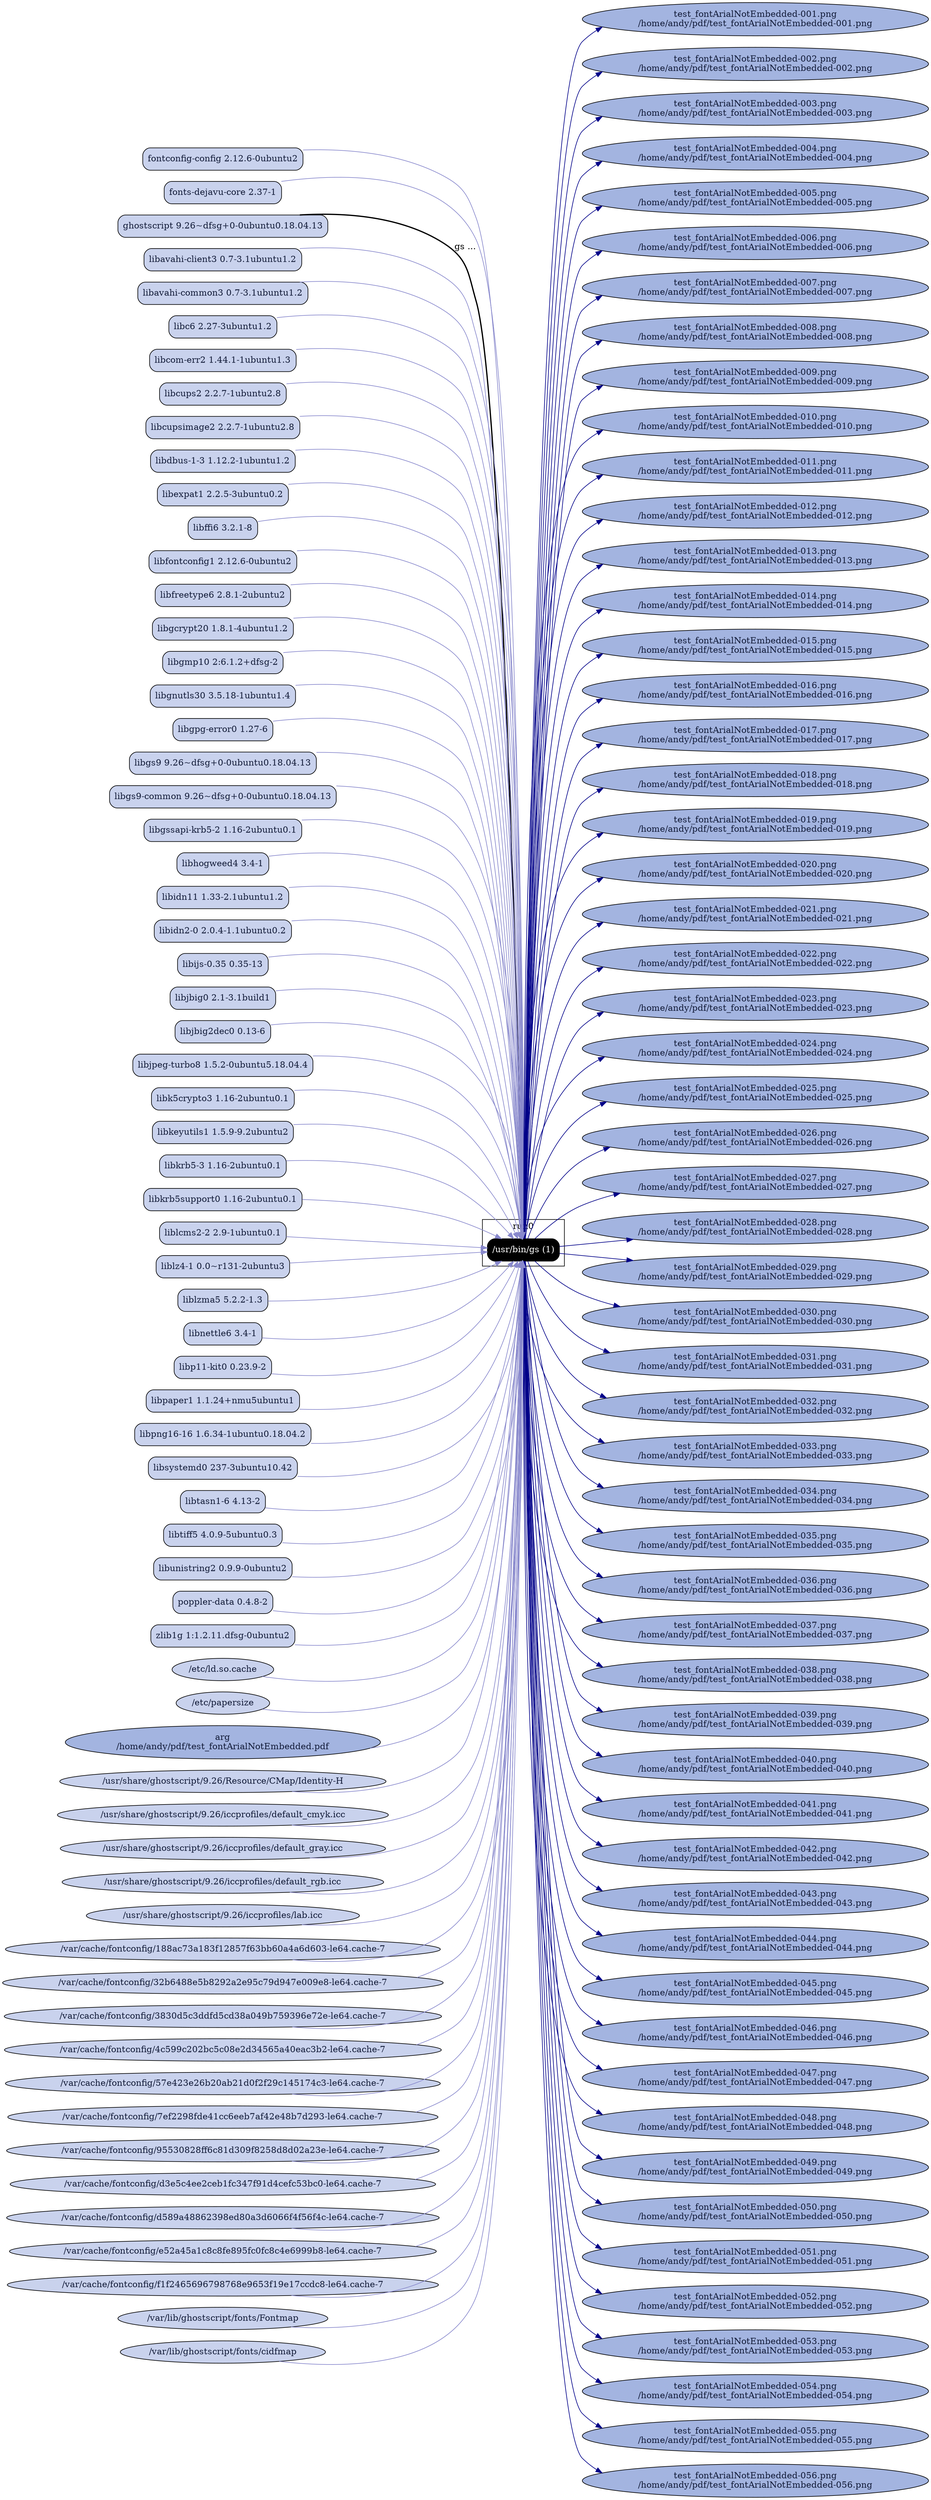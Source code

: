 digraph G {
    rankdir=LR;

    /* programs */
    node [shape=box fontcolor=white fillcolor=black style="filled,rounded"];
    subgraph cluster_run0 {
        label="run0";
        prog0 [label="/usr/bin/gs (1)"];
    }

    node [shape=ellipse fontcolor="#131C39" fillcolor="#C9D2ED"];

    /* system packages */
    "pkg fontconfig-config" [shape=box,label="fontconfig-config 2.12.6-0ubuntu2"];
    "pkg fonts-dejavu-core" [shape=box,label="fonts-dejavu-core 2.37-1"];
    "pkg ghostscript" [shape=box,label="ghostscript 9.26~dfsg+0-0ubuntu0.18.04.13"];
    "pkg libavahi-client3" [shape=box,label="libavahi-client3 0.7-3.1ubuntu1.2"];
    "pkg libavahi-common3" [shape=box,label="libavahi-common3 0.7-3.1ubuntu1.2"];
    "pkg libc6" [shape=box,label="libc6 2.27-3ubuntu1.2"];
    "pkg libcom-err2" [shape=box,label="libcom-err2 1.44.1-1ubuntu1.3"];
    "pkg libcups2" [shape=box,label="libcups2 2.2.7-1ubuntu2.8"];
    "pkg libcupsimage2" [shape=box,label="libcupsimage2 2.2.7-1ubuntu2.8"];
    "pkg libdbus-1-3" [shape=box,label="libdbus-1-3 1.12.2-1ubuntu1.2"];
    "pkg libexpat1" [shape=box,label="libexpat1 2.2.5-3ubuntu0.2"];
    "pkg libffi6" [shape=box,label="libffi6 3.2.1-8"];
    "pkg libfontconfig1" [shape=box,label="libfontconfig1 2.12.6-0ubuntu2"];
    "pkg libfreetype6" [shape=box,label="libfreetype6 2.8.1-2ubuntu2"];
    "pkg libgcrypt20" [shape=box,label="libgcrypt20 1.8.1-4ubuntu1.2"];
    "pkg libgmp10" [shape=box,label="libgmp10 2:6.1.2+dfsg-2"];
    "pkg libgnutls30" [shape=box,label="libgnutls30 3.5.18-1ubuntu1.4"];
    "pkg libgpg-error0" [shape=box,label="libgpg-error0 1.27-6"];
    "pkg libgs9" [shape=box,label="libgs9 9.26~dfsg+0-0ubuntu0.18.04.13"];
    "pkg libgs9-common" [shape=box,label="libgs9-common 9.26~dfsg+0-0ubuntu0.18.04.13"];
    "pkg libgssapi-krb5-2" [shape=box,label="libgssapi-krb5-2 1.16-2ubuntu0.1"];
    "pkg libhogweed4" [shape=box,label="libhogweed4 3.4-1"];
    "pkg libidn11" [shape=box,label="libidn11 1.33-2.1ubuntu1.2"];
    "pkg libidn2-0" [shape=box,label="libidn2-0 2.0.4-1.1ubuntu0.2"];
    "pkg libijs-0.35" [shape=box,label="libijs-0.35 0.35-13"];
    "pkg libjbig0" [shape=box,label="libjbig0 2.1-3.1build1"];
    "pkg libjbig2dec0" [shape=box,label="libjbig2dec0 0.13-6"];
    "pkg libjpeg-turbo8" [shape=box,label="libjpeg-turbo8 1.5.2-0ubuntu5.18.04.4"];
    "pkg libk5crypto3" [shape=box,label="libk5crypto3 1.16-2ubuntu0.1"];
    "pkg libkeyutils1" [shape=box,label="libkeyutils1 1.5.9-9.2ubuntu2"];
    "pkg libkrb5-3" [shape=box,label="libkrb5-3 1.16-2ubuntu0.1"];
    "pkg libkrb5support0" [shape=box,label="libkrb5support0 1.16-2ubuntu0.1"];
    "pkg liblcms2-2" [shape=box,label="liblcms2-2 2.9-1ubuntu0.1"];
    "pkg liblz4-1" [shape=box,label="liblz4-1 0.0~r131-2ubuntu3"];
    "pkg liblzma5" [shape=box,label="liblzma5 5.2.2-1.3"];
    "pkg libnettle6" [shape=box,label="libnettle6 3.4-1"];
    "pkg libp11-kit0" [shape=box,label="libp11-kit0 0.23.9-2"];
    "pkg libpaper1" [shape=box,label="libpaper1 1.1.24+nmu5ubuntu1"];
    "pkg libpng16-16" [shape=box,label="libpng16-16 1.6.34-1ubuntu0.18.04.2"];
    "pkg libsystemd0" [shape=box,label="libsystemd0 237-3ubuntu10.42"];
    "pkg libtasn1-6" [shape=box,label="libtasn1-6 4.13-2"];
    "pkg libtiff5" [shape=box,label="libtiff5 4.0.9-5ubuntu0.3"];
    "pkg libunistring2" [shape=box,label="libunistring2 0.9.9-0ubuntu2"];
    "pkg poppler-data" [shape=box,label="poppler-data 0.4.8-2"];
    "pkg zlib1g" [shape=box,label="zlib1g 1:1.2.11.dfsg-0ubuntu2"];

    /* other files */
    "/etc/ld.so.cache";
    "/etc/papersize";
    "/home/andy/pdf/test_fontArialNotEmbedded-001.png" [fillcolor="#A3B4E0", label="test_fontArialNotEmbedded-001.png\n/home/andy/pdf/test_fontArialNotEmbedded-001.png"];
    "/home/andy/pdf/test_fontArialNotEmbedded-002.png" [fillcolor="#A3B4E0", label="test_fontArialNotEmbedded-002.png\n/home/andy/pdf/test_fontArialNotEmbedded-002.png"];
    "/home/andy/pdf/test_fontArialNotEmbedded-003.png" [fillcolor="#A3B4E0", label="test_fontArialNotEmbedded-003.png\n/home/andy/pdf/test_fontArialNotEmbedded-003.png"];
    "/home/andy/pdf/test_fontArialNotEmbedded-004.png" [fillcolor="#A3B4E0", label="test_fontArialNotEmbedded-004.png\n/home/andy/pdf/test_fontArialNotEmbedded-004.png"];
    "/home/andy/pdf/test_fontArialNotEmbedded-005.png" [fillcolor="#A3B4E0", label="test_fontArialNotEmbedded-005.png\n/home/andy/pdf/test_fontArialNotEmbedded-005.png"];
    "/home/andy/pdf/test_fontArialNotEmbedded-006.png" [fillcolor="#A3B4E0", label="test_fontArialNotEmbedded-006.png\n/home/andy/pdf/test_fontArialNotEmbedded-006.png"];
    "/home/andy/pdf/test_fontArialNotEmbedded-007.png" [fillcolor="#A3B4E0", label="test_fontArialNotEmbedded-007.png\n/home/andy/pdf/test_fontArialNotEmbedded-007.png"];
    "/home/andy/pdf/test_fontArialNotEmbedded-008.png" [fillcolor="#A3B4E0", label="test_fontArialNotEmbedded-008.png\n/home/andy/pdf/test_fontArialNotEmbedded-008.png"];
    "/home/andy/pdf/test_fontArialNotEmbedded-009.png" [fillcolor="#A3B4E0", label="test_fontArialNotEmbedded-009.png\n/home/andy/pdf/test_fontArialNotEmbedded-009.png"];
    "/home/andy/pdf/test_fontArialNotEmbedded-010.png" [fillcolor="#A3B4E0", label="test_fontArialNotEmbedded-010.png\n/home/andy/pdf/test_fontArialNotEmbedded-010.png"];
    "/home/andy/pdf/test_fontArialNotEmbedded-011.png" [fillcolor="#A3B4E0", label="test_fontArialNotEmbedded-011.png\n/home/andy/pdf/test_fontArialNotEmbedded-011.png"];
    "/home/andy/pdf/test_fontArialNotEmbedded-012.png" [fillcolor="#A3B4E0", label="test_fontArialNotEmbedded-012.png\n/home/andy/pdf/test_fontArialNotEmbedded-012.png"];
    "/home/andy/pdf/test_fontArialNotEmbedded-013.png" [fillcolor="#A3B4E0", label="test_fontArialNotEmbedded-013.png\n/home/andy/pdf/test_fontArialNotEmbedded-013.png"];
    "/home/andy/pdf/test_fontArialNotEmbedded-014.png" [fillcolor="#A3B4E0", label="test_fontArialNotEmbedded-014.png\n/home/andy/pdf/test_fontArialNotEmbedded-014.png"];
    "/home/andy/pdf/test_fontArialNotEmbedded-015.png" [fillcolor="#A3B4E0", label="test_fontArialNotEmbedded-015.png\n/home/andy/pdf/test_fontArialNotEmbedded-015.png"];
    "/home/andy/pdf/test_fontArialNotEmbedded-016.png" [fillcolor="#A3B4E0", label="test_fontArialNotEmbedded-016.png\n/home/andy/pdf/test_fontArialNotEmbedded-016.png"];
    "/home/andy/pdf/test_fontArialNotEmbedded-017.png" [fillcolor="#A3B4E0", label="test_fontArialNotEmbedded-017.png\n/home/andy/pdf/test_fontArialNotEmbedded-017.png"];
    "/home/andy/pdf/test_fontArialNotEmbedded-018.png" [fillcolor="#A3B4E0", label="test_fontArialNotEmbedded-018.png\n/home/andy/pdf/test_fontArialNotEmbedded-018.png"];
    "/home/andy/pdf/test_fontArialNotEmbedded-019.png" [fillcolor="#A3B4E0", label="test_fontArialNotEmbedded-019.png\n/home/andy/pdf/test_fontArialNotEmbedded-019.png"];
    "/home/andy/pdf/test_fontArialNotEmbedded-020.png" [fillcolor="#A3B4E0", label="test_fontArialNotEmbedded-020.png\n/home/andy/pdf/test_fontArialNotEmbedded-020.png"];
    "/home/andy/pdf/test_fontArialNotEmbedded-021.png" [fillcolor="#A3B4E0", label="test_fontArialNotEmbedded-021.png\n/home/andy/pdf/test_fontArialNotEmbedded-021.png"];
    "/home/andy/pdf/test_fontArialNotEmbedded-022.png" [fillcolor="#A3B4E0", label="test_fontArialNotEmbedded-022.png\n/home/andy/pdf/test_fontArialNotEmbedded-022.png"];
    "/home/andy/pdf/test_fontArialNotEmbedded-023.png" [fillcolor="#A3B4E0", label="test_fontArialNotEmbedded-023.png\n/home/andy/pdf/test_fontArialNotEmbedded-023.png"];
    "/home/andy/pdf/test_fontArialNotEmbedded-024.png" [fillcolor="#A3B4E0", label="test_fontArialNotEmbedded-024.png\n/home/andy/pdf/test_fontArialNotEmbedded-024.png"];
    "/home/andy/pdf/test_fontArialNotEmbedded-025.png" [fillcolor="#A3B4E0", label="test_fontArialNotEmbedded-025.png\n/home/andy/pdf/test_fontArialNotEmbedded-025.png"];
    "/home/andy/pdf/test_fontArialNotEmbedded-026.png" [fillcolor="#A3B4E0", label="test_fontArialNotEmbedded-026.png\n/home/andy/pdf/test_fontArialNotEmbedded-026.png"];
    "/home/andy/pdf/test_fontArialNotEmbedded-027.png" [fillcolor="#A3B4E0", label="test_fontArialNotEmbedded-027.png\n/home/andy/pdf/test_fontArialNotEmbedded-027.png"];
    "/home/andy/pdf/test_fontArialNotEmbedded-028.png" [fillcolor="#A3B4E0", label="test_fontArialNotEmbedded-028.png\n/home/andy/pdf/test_fontArialNotEmbedded-028.png"];
    "/home/andy/pdf/test_fontArialNotEmbedded-029.png" [fillcolor="#A3B4E0", label="test_fontArialNotEmbedded-029.png\n/home/andy/pdf/test_fontArialNotEmbedded-029.png"];
    "/home/andy/pdf/test_fontArialNotEmbedded-030.png" [fillcolor="#A3B4E0", label="test_fontArialNotEmbedded-030.png\n/home/andy/pdf/test_fontArialNotEmbedded-030.png"];
    "/home/andy/pdf/test_fontArialNotEmbedded-031.png" [fillcolor="#A3B4E0", label="test_fontArialNotEmbedded-031.png\n/home/andy/pdf/test_fontArialNotEmbedded-031.png"];
    "/home/andy/pdf/test_fontArialNotEmbedded-032.png" [fillcolor="#A3B4E0", label="test_fontArialNotEmbedded-032.png\n/home/andy/pdf/test_fontArialNotEmbedded-032.png"];
    "/home/andy/pdf/test_fontArialNotEmbedded-033.png" [fillcolor="#A3B4E0", label="test_fontArialNotEmbedded-033.png\n/home/andy/pdf/test_fontArialNotEmbedded-033.png"];
    "/home/andy/pdf/test_fontArialNotEmbedded-034.png" [fillcolor="#A3B4E0", label="test_fontArialNotEmbedded-034.png\n/home/andy/pdf/test_fontArialNotEmbedded-034.png"];
    "/home/andy/pdf/test_fontArialNotEmbedded-035.png" [fillcolor="#A3B4E0", label="test_fontArialNotEmbedded-035.png\n/home/andy/pdf/test_fontArialNotEmbedded-035.png"];
    "/home/andy/pdf/test_fontArialNotEmbedded-036.png" [fillcolor="#A3B4E0", label="test_fontArialNotEmbedded-036.png\n/home/andy/pdf/test_fontArialNotEmbedded-036.png"];
    "/home/andy/pdf/test_fontArialNotEmbedded-037.png" [fillcolor="#A3B4E0", label="test_fontArialNotEmbedded-037.png\n/home/andy/pdf/test_fontArialNotEmbedded-037.png"];
    "/home/andy/pdf/test_fontArialNotEmbedded-038.png" [fillcolor="#A3B4E0", label="test_fontArialNotEmbedded-038.png\n/home/andy/pdf/test_fontArialNotEmbedded-038.png"];
    "/home/andy/pdf/test_fontArialNotEmbedded-039.png" [fillcolor="#A3B4E0", label="test_fontArialNotEmbedded-039.png\n/home/andy/pdf/test_fontArialNotEmbedded-039.png"];
    "/home/andy/pdf/test_fontArialNotEmbedded-040.png" [fillcolor="#A3B4E0", label="test_fontArialNotEmbedded-040.png\n/home/andy/pdf/test_fontArialNotEmbedded-040.png"];
    "/home/andy/pdf/test_fontArialNotEmbedded-041.png" [fillcolor="#A3B4E0", label="test_fontArialNotEmbedded-041.png\n/home/andy/pdf/test_fontArialNotEmbedded-041.png"];
    "/home/andy/pdf/test_fontArialNotEmbedded-042.png" [fillcolor="#A3B4E0", label="test_fontArialNotEmbedded-042.png\n/home/andy/pdf/test_fontArialNotEmbedded-042.png"];
    "/home/andy/pdf/test_fontArialNotEmbedded-043.png" [fillcolor="#A3B4E0", label="test_fontArialNotEmbedded-043.png\n/home/andy/pdf/test_fontArialNotEmbedded-043.png"];
    "/home/andy/pdf/test_fontArialNotEmbedded-044.png" [fillcolor="#A3B4E0", label="test_fontArialNotEmbedded-044.png\n/home/andy/pdf/test_fontArialNotEmbedded-044.png"];
    "/home/andy/pdf/test_fontArialNotEmbedded-045.png" [fillcolor="#A3B4E0", label="test_fontArialNotEmbedded-045.png\n/home/andy/pdf/test_fontArialNotEmbedded-045.png"];
    "/home/andy/pdf/test_fontArialNotEmbedded-046.png" [fillcolor="#A3B4E0", label="test_fontArialNotEmbedded-046.png\n/home/andy/pdf/test_fontArialNotEmbedded-046.png"];
    "/home/andy/pdf/test_fontArialNotEmbedded-047.png" [fillcolor="#A3B4E0", label="test_fontArialNotEmbedded-047.png\n/home/andy/pdf/test_fontArialNotEmbedded-047.png"];
    "/home/andy/pdf/test_fontArialNotEmbedded-048.png" [fillcolor="#A3B4E0", label="test_fontArialNotEmbedded-048.png\n/home/andy/pdf/test_fontArialNotEmbedded-048.png"];
    "/home/andy/pdf/test_fontArialNotEmbedded-049.png" [fillcolor="#A3B4E0", label="test_fontArialNotEmbedded-049.png\n/home/andy/pdf/test_fontArialNotEmbedded-049.png"];
    "/home/andy/pdf/test_fontArialNotEmbedded-050.png" [fillcolor="#A3B4E0", label="test_fontArialNotEmbedded-050.png\n/home/andy/pdf/test_fontArialNotEmbedded-050.png"];
    "/home/andy/pdf/test_fontArialNotEmbedded-051.png" [fillcolor="#A3B4E0", label="test_fontArialNotEmbedded-051.png\n/home/andy/pdf/test_fontArialNotEmbedded-051.png"];
    "/home/andy/pdf/test_fontArialNotEmbedded-052.png" [fillcolor="#A3B4E0", label="test_fontArialNotEmbedded-052.png\n/home/andy/pdf/test_fontArialNotEmbedded-052.png"];
    "/home/andy/pdf/test_fontArialNotEmbedded-053.png" [fillcolor="#A3B4E0", label="test_fontArialNotEmbedded-053.png\n/home/andy/pdf/test_fontArialNotEmbedded-053.png"];
    "/home/andy/pdf/test_fontArialNotEmbedded-054.png" [fillcolor="#A3B4E0", label="test_fontArialNotEmbedded-054.png\n/home/andy/pdf/test_fontArialNotEmbedded-054.png"];
    "/home/andy/pdf/test_fontArialNotEmbedded-055.png" [fillcolor="#A3B4E0", label="test_fontArialNotEmbedded-055.png\n/home/andy/pdf/test_fontArialNotEmbedded-055.png"];
    "/home/andy/pdf/test_fontArialNotEmbedded-056.png" [fillcolor="#A3B4E0", label="test_fontArialNotEmbedded-056.png\n/home/andy/pdf/test_fontArialNotEmbedded-056.png"];
    "/home/andy/pdf/test_fontArialNotEmbedded.pdf" [fillcolor="#A3B4E0", label="arg\n/home/andy/pdf/test_fontArialNotEmbedded.pdf"];
    "/usr/share/ghostscript/9.26/Resource/CMap/Identity-H";
    "/usr/share/ghostscript/9.26/iccprofiles/default_cmyk.icc";
    "/usr/share/ghostscript/9.26/iccprofiles/default_gray.icc";
    "/usr/share/ghostscript/9.26/iccprofiles/default_rgb.icc";
    "/usr/share/ghostscript/9.26/iccprofiles/lab.icc";
    "/var/cache/fontconfig/188ac73a183f12857f63bb60a4a6d603-le64.cache-7";
    "/var/cache/fontconfig/32b6488e5b8292a2e95c79d947e009e8-le64.cache-7";
    "/var/cache/fontconfig/3830d5c3ddfd5cd38a049b759396e72e-le64.cache-7";
    "/var/cache/fontconfig/4c599c202bc5c08e2d34565a40eac3b2-le64.cache-7";
    "/var/cache/fontconfig/57e423e26b20ab21d0f2f29c145174c3-le64.cache-7";
    "/var/cache/fontconfig/7ef2298fde41cc6eeb7af42e48b7d293-le64.cache-7";
    "/var/cache/fontconfig/95530828ff6c81d309f8258d8d02a23e-le64.cache-7";
    "/var/cache/fontconfig/d3e5c4ee2ceb1fc347f91d4cefc53bc0-le64.cache-7";
    "/var/cache/fontconfig/d589a48862398ed80a3d6066f4f56f4c-le64.cache-7";
    "/var/cache/fontconfig/e52a45a1c8c8fe895fc0fc8c4e6999b8-le64.cache-7";
    "/var/cache/fontconfig/f1f2465696798768e9653f19e17ccdc8-le64.cache-7";
    "/var/lib/ghostscript/fonts/Fontmap";
    "/var/lib/ghostscript/fonts/cidfmap";

    "pkg ghostscript" -> prog0 [style=bold, label="gs ..."];
    "pkg libc6" -> prog0 [color="#8888CC"];
    "/etc/ld.so.cache" -> prog0 [color="#8888CC"];
    "pkg libgs9" -> prog0 [color="#8888CC"];
    "pkg libtiff5" -> prog0 [color="#8888CC"];
    "pkg libcupsimage2" -> prog0 [color="#8888CC"];
    "pkg libcups2" -> prog0 [color="#8888CC"];
    "pkg libijs-0.35" -> prog0 [color="#8888CC"];
    "pkg libpng16-16" -> prog0 [color="#8888CC"];
    "pkg libjbig2dec0" -> prog0 [color="#8888CC"];
    "pkg libjpeg-turbo8" -> prog0 [color="#8888CC"];
    "pkg zlib1g" -> prog0 [color="#8888CC"];
    "pkg liblcms2-2" -> prog0 [color="#8888CC"];
    "pkg libidn11" -> prog0 [color="#8888CC"];
    "pkg libpaper1" -> prog0 [color="#8888CC"];
    "pkg libfontconfig1" -> prog0 [color="#8888CC"];
    "pkg libfreetype6" -> prog0 [color="#8888CC"];
    "pkg liblzma5" -> prog0 [color="#8888CC"];
    "pkg libjbig0" -> prog0 [color="#8888CC"];
    "pkg libgssapi-krb5-2" -> prog0 [color="#8888CC"];
    "pkg libgnutls30" -> prog0 [color="#8888CC"];
    "pkg libavahi-common3" -> prog0 [color="#8888CC"];
    "pkg libavahi-client3" -> prog0 [color="#8888CC"];
    "pkg libexpat1" -> prog0 [color="#8888CC"];
    "pkg libkrb5-3" -> prog0 [color="#8888CC"];
    "pkg libk5crypto3" -> prog0 [color="#8888CC"];
    "pkg libcom-err2" -> prog0 [color="#8888CC"];
    "pkg libkrb5support0" -> prog0 [color="#8888CC"];
    "pkg libp11-kit0" -> prog0 [color="#8888CC"];
    "pkg libidn2-0" -> prog0 [color="#8888CC"];
    "pkg libunistring2" -> prog0 [color="#8888CC"];
    "pkg libtasn1-6" -> prog0 [color="#8888CC"];
    "pkg libnettle6" -> prog0 [color="#8888CC"];
    "pkg libhogweed4" -> prog0 [color="#8888CC"];
    "pkg libgmp10" -> prog0 [color="#8888CC"];
    "pkg libdbus-1-3" -> prog0 [color="#8888CC"];
    "pkg libkeyutils1" -> prog0 [color="#8888CC"];
    "pkg libffi6" -> prog0 [color="#8888CC"];
    "pkg libsystemd0" -> prog0 [color="#8888CC"];
    "pkg liblz4-1" -> prog0 [color="#8888CC"];
    "pkg libgcrypt20" -> prog0 [color="#8888CC"];
    "pkg libgpg-error0" -> prog0 [color="#8888CC"];
    "pkg libgs9-common" -> prog0 [color="#8888CC"];
    "/var/lib/ghostscript/fonts/cidfmap" -> prog0 [color="#8888CC"];
    "/var/lib/ghostscript/fonts/Fontmap" -> prog0 [color="#8888CC"];
    "/etc/papersize" -> prog0 [color="#8888CC"];
    "/usr/share/ghostscript/9.26/iccprofiles/default_gray.icc" -> prog0 [color="#8888CC"];
    "/usr/share/ghostscript/9.26/iccprofiles/default_rgb.icc" -> prog0 [color="#8888CC"];
    "/usr/share/ghostscript/9.26/iccprofiles/default_cmyk.icc" -> prog0 [color="#8888CC"];
    "/usr/share/ghostscript/9.26/iccprofiles/lab.icc" -> prog0 [color="#8888CC"];
    "/home/andy/pdf/test_fontArialNotEmbedded.pdf" -> prog0 [color="#8888CC"];
    "pkg fontconfig-config" -> prog0 [color="#8888CC"];
    "pkg fonts-dejavu-core" -> prog0 [color="#8888CC"];
    "/var/cache/fontconfig/3830d5c3ddfd5cd38a049b759396e72e-le64.cache-7" -> prog0 [color="#8888CC"];
    "/var/cache/fontconfig/4c599c202bc5c08e2d34565a40eac3b2-le64.cache-7" -> prog0 [color="#8888CC"];
    "/var/cache/fontconfig/32b6488e5b8292a2e95c79d947e009e8-le64.cache-7" -> prog0 [color="#8888CC"];
    "/var/cache/fontconfig/57e423e26b20ab21d0f2f29c145174c3-le64.cache-7" -> prog0 [color="#8888CC"];
    "/var/cache/fontconfig/7ef2298fde41cc6eeb7af42e48b7d293-le64.cache-7" -> prog0 [color="#8888CC"];
    "pkg poppler-data" -> prog0 [color="#8888CC"];
    "/var/cache/fontconfig/f1f2465696798768e9653f19e17ccdc8-le64.cache-7" -> prog0 [color="#8888CC"];
    "/var/cache/fontconfig/95530828ff6c81d309f8258d8d02a23e-le64.cache-7" -> prog0 [color="#8888CC"];
    "/var/cache/fontconfig/d3e5c4ee2ceb1fc347f91d4cefc53bc0-le64.cache-7" -> prog0 [color="#8888CC"];
    "/var/cache/fontconfig/e52a45a1c8c8fe895fc0fc8c4e6999b8-le64.cache-7" -> prog0 [color="#8888CC"];
    "/var/cache/fontconfig/188ac73a183f12857f63bb60a4a6d603-le64.cache-7" -> prog0 [color="#8888CC"];
    "/var/cache/fontconfig/d589a48862398ed80a3d6066f4f56f4c-le64.cache-7" -> prog0 [color="#8888CC"];
    prog0 -> "/home/andy/pdf/test_fontArialNotEmbedded-001.png" [color="#000088"];
    prog0 -> "/home/andy/pdf/test_fontArialNotEmbedded-002.png" [color="#000088"];
    prog0 -> "/home/andy/pdf/test_fontArialNotEmbedded-003.png" [color="#000088"];
    prog0 -> "/home/andy/pdf/test_fontArialNotEmbedded-004.png" [color="#000088"];
    prog0 -> "/home/andy/pdf/test_fontArialNotEmbedded-005.png" [color="#000088"];
    prog0 -> "/home/andy/pdf/test_fontArialNotEmbedded-006.png" [color="#000088"];
    prog0 -> "/home/andy/pdf/test_fontArialNotEmbedded-007.png" [color="#000088"];
    prog0 -> "/home/andy/pdf/test_fontArialNotEmbedded-008.png" [color="#000088"];
    prog0 -> "/home/andy/pdf/test_fontArialNotEmbedded-009.png" [color="#000088"];
    prog0 -> "/home/andy/pdf/test_fontArialNotEmbedded-010.png" [color="#000088"];
    prog0 -> "/home/andy/pdf/test_fontArialNotEmbedded-011.png" [color="#000088"];
    prog0 -> "/home/andy/pdf/test_fontArialNotEmbedded-012.png" [color="#000088"];
    prog0 -> "/home/andy/pdf/test_fontArialNotEmbedded-013.png" [color="#000088"];
    prog0 -> "/home/andy/pdf/test_fontArialNotEmbedded-014.png" [color="#000088"];
    prog0 -> "/home/andy/pdf/test_fontArialNotEmbedded-015.png" [color="#000088"];
    prog0 -> "/home/andy/pdf/test_fontArialNotEmbedded-016.png" [color="#000088"];
    prog0 -> "/home/andy/pdf/test_fontArialNotEmbedded-017.png" [color="#000088"];
    prog0 -> "/home/andy/pdf/test_fontArialNotEmbedded-018.png" [color="#000088"];
    prog0 -> "/home/andy/pdf/test_fontArialNotEmbedded-019.png" [color="#000088"];
    prog0 -> "/home/andy/pdf/test_fontArialNotEmbedded-020.png" [color="#000088"];
    "/usr/share/ghostscript/9.26/Resource/CMap/Identity-H" -> prog0 [color="#8888CC"];
    prog0 -> "/home/andy/pdf/test_fontArialNotEmbedded-021.png" [color="#000088"];
    prog0 -> "/home/andy/pdf/test_fontArialNotEmbedded-022.png" [color="#000088"];
    prog0 -> "/home/andy/pdf/test_fontArialNotEmbedded-023.png" [color="#000088"];
    prog0 -> "/home/andy/pdf/test_fontArialNotEmbedded-024.png" [color="#000088"];
    prog0 -> "/home/andy/pdf/test_fontArialNotEmbedded-025.png" [color="#000088"];
    prog0 -> "/home/andy/pdf/test_fontArialNotEmbedded-026.png" [color="#000088"];
    prog0 -> "/home/andy/pdf/test_fontArialNotEmbedded-027.png" [color="#000088"];
    prog0 -> "/home/andy/pdf/test_fontArialNotEmbedded-028.png" [color="#000088"];
    prog0 -> "/home/andy/pdf/test_fontArialNotEmbedded-029.png" [color="#000088"];
    prog0 -> "/home/andy/pdf/test_fontArialNotEmbedded-030.png" [color="#000088"];
    prog0 -> "/home/andy/pdf/test_fontArialNotEmbedded-031.png" [color="#000088"];
    prog0 -> "/home/andy/pdf/test_fontArialNotEmbedded-032.png" [color="#000088"];
    prog0 -> "/home/andy/pdf/test_fontArialNotEmbedded-033.png" [color="#000088"];
    prog0 -> "/home/andy/pdf/test_fontArialNotEmbedded-034.png" [color="#000088"];
    prog0 -> "/home/andy/pdf/test_fontArialNotEmbedded-035.png" [color="#000088"];
    prog0 -> "/home/andy/pdf/test_fontArialNotEmbedded-036.png" [color="#000088"];
    prog0 -> "/home/andy/pdf/test_fontArialNotEmbedded-037.png" [color="#000088"];
    prog0 -> "/home/andy/pdf/test_fontArialNotEmbedded-038.png" [color="#000088"];
    prog0 -> "/home/andy/pdf/test_fontArialNotEmbedded-039.png" [color="#000088"];
    prog0 -> "/home/andy/pdf/test_fontArialNotEmbedded-040.png" [color="#000088"];
    prog0 -> "/home/andy/pdf/test_fontArialNotEmbedded-041.png" [color="#000088"];
    prog0 -> "/home/andy/pdf/test_fontArialNotEmbedded-042.png" [color="#000088"];
    prog0 -> "/home/andy/pdf/test_fontArialNotEmbedded-043.png" [color="#000088"];
    prog0 -> "/home/andy/pdf/test_fontArialNotEmbedded-044.png" [color="#000088"];
    prog0 -> "/home/andy/pdf/test_fontArialNotEmbedded-045.png" [color="#000088"];
    prog0 -> "/home/andy/pdf/test_fontArialNotEmbedded-046.png" [color="#000088"];
    prog0 -> "/home/andy/pdf/test_fontArialNotEmbedded-047.png" [color="#000088"];
    prog0 -> "/home/andy/pdf/test_fontArialNotEmbedded-048.png" [color="#000088"];
    prog0 -> "/home/andy/pdf/test_fontArialNotEmbedded-049.png" [color="#000088"];
    prog0 -> "/home/andy/pdf/test_fontArialNotEmbedded-050.png" [color="#000088"];
    prog0 -> "/home/andy/pdf/test_fontArialNotEmbedded-051.png" [color="#000088"];
    prog0 -> "/home/andy/pdf/test_fontArialNotEmbedded-052.png" [color="#000088"];
    prog0 -> "/home/andy/pdf/test_fontArialNotEmbedded-053.png" [color="#000088"];
    prog0 -> "/home/andy/pdf/test_fontArialNotEmbedded-054.png" [color="#000088"];
    prog0 -> "/home/andy/pdf/test_fontArialNotEmbedded-055.png" [color="#000088"];
    prog0 -> "/home/andy/pdf/test_fontArialNotEmbedded-056.png" [color="#000088"];
}
